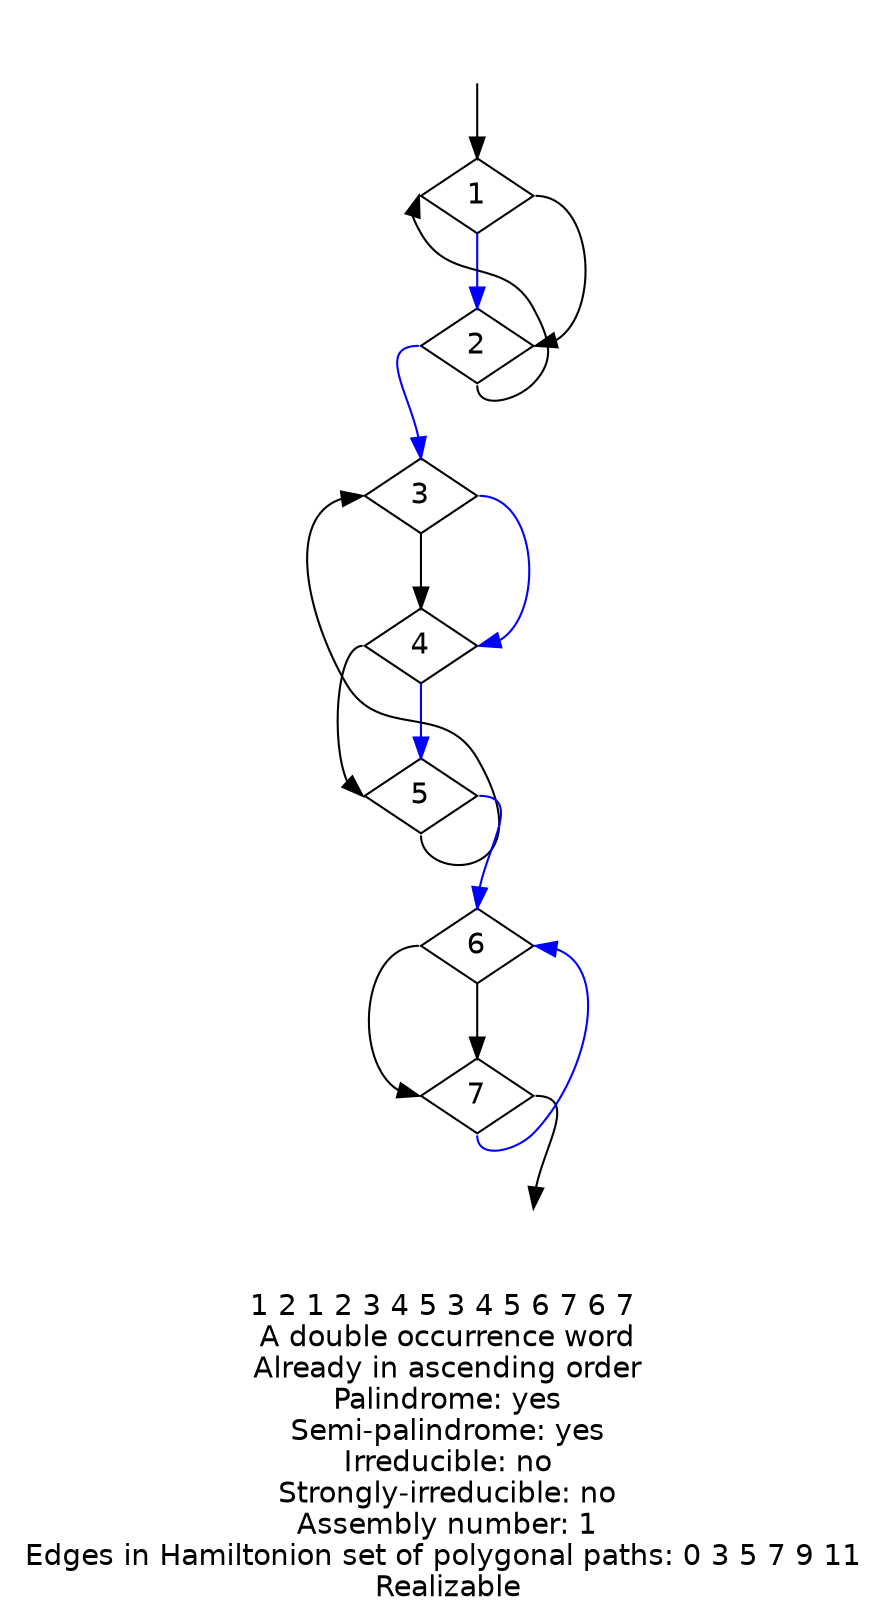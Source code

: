 digraph {
fontname="Helvetica"
node [fontname="Helvetica"]
node [shape=diamond]
label="1 2 1 2 3 4 5 3 4 5 6 7 6 7 \nA double occurrence word\nAlready in ascending order\nPalindrome: yes\nSemi-palindrome: yes\nIrreducible: no\nStrongly-irreducible: no\nAssembly number: 1\nEdges in Hamiltonion set of polygonal paths: 0 3 5 7 9 11 \nRealizable\n"
a [style="invis"]
b [style="invis"]
a:s -> 1:n
1:s -> 2:n [color="blue"]
2:s -> 1:w
1:e -> 2:e
2:w -> 3:n [color="blue"]
3:s -> 4:n
4:s -> 5:n [color="blue"]
5:s -> 3:w
3:e -> 4:e [color="blue"]
4:w -> 5:w
5:e -> 6:n [color="blue"]
6:s -> 7:n
7:s -> 6:e [color="blue"]
6:w -> 7:w
7:e -> b:n
}
